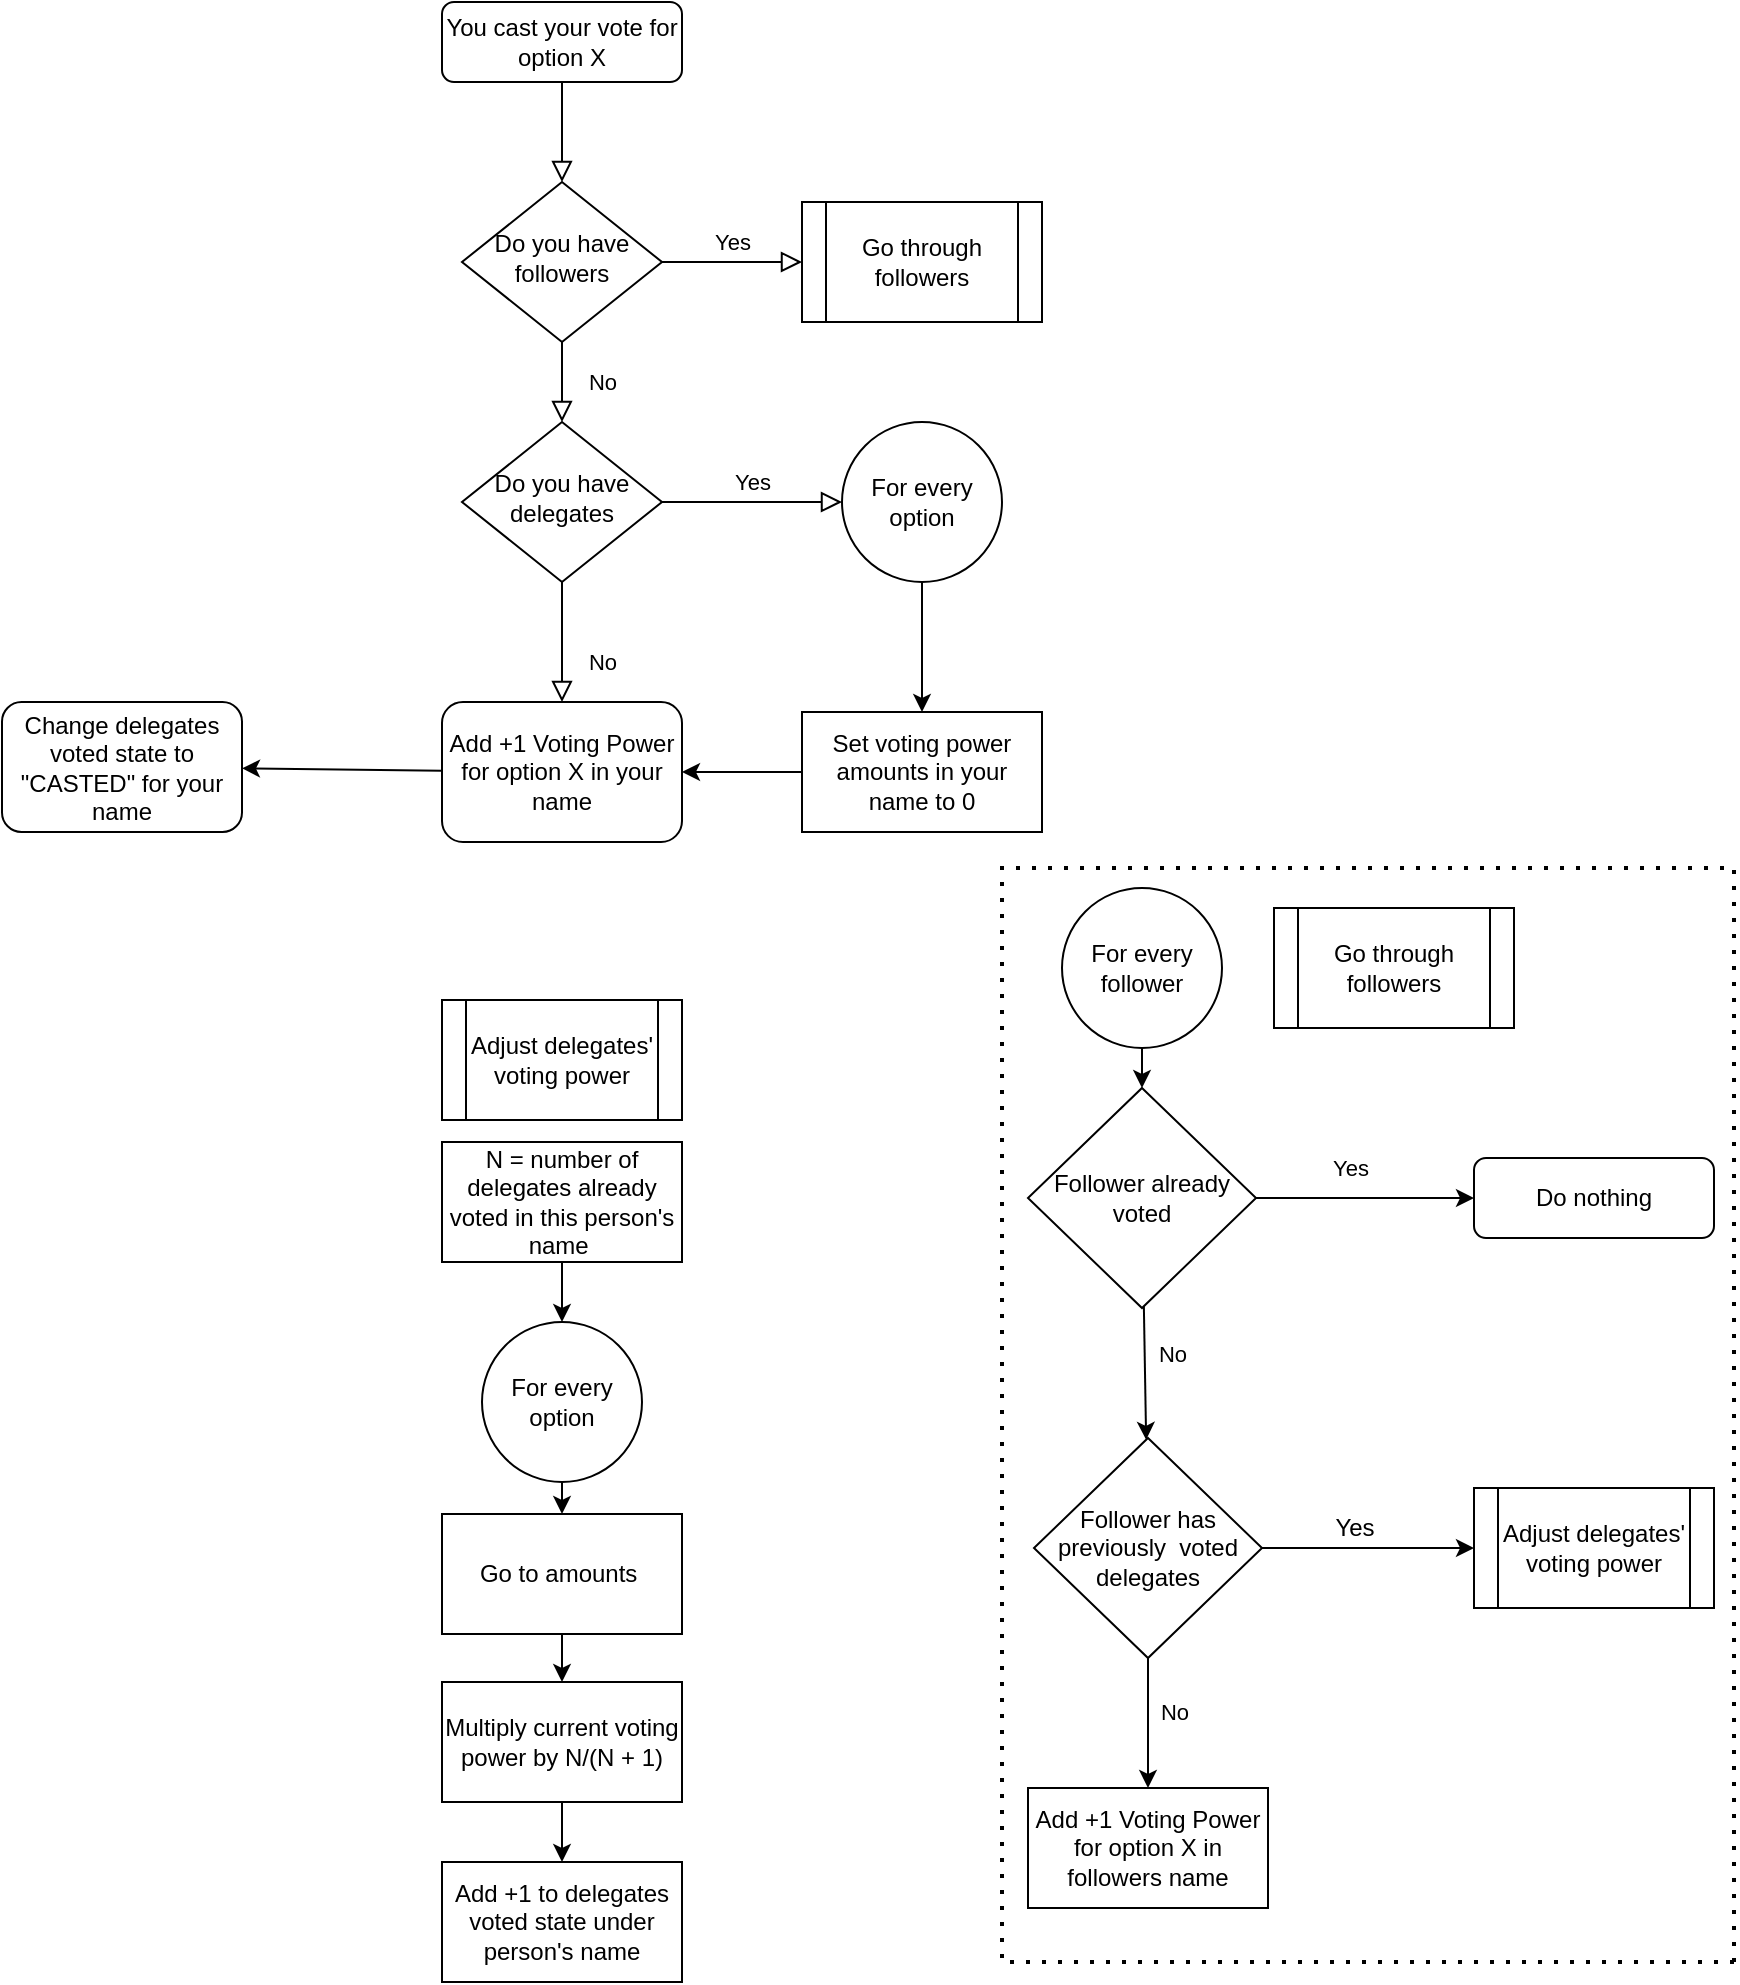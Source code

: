 <mxfile version="18.1.2" type="github" pages="2">
  <diagram id="C5RBs43oDa-KdzZeNtuy" name="Page-1">
    <mxGraphModel dx="2013" dy="694" grid="1" gridSize="10" guides="1" tooltips="1" connect="1" arrows="1" fold="1" page="1" pageScale="1" pageWidth="827" pageHeight="1169" math="0" shadow="0">
      <root>
        <mxCell id="WIyWlLk6GJQsqaUBKTNV-0" />
        <mxCell id="WIyWlLk6GJQsqaUBKTNV-1" parent="WIyWlLk6GJQsqaUBKTNV-0" />
        <mxCell id="WIyWlLk6GJQsqaUBKTNV-2" value="" style="rounded=0;html=1;jettySize=auto;orthogonalLoop=1;fontSize=11;endArrow=block;endFill=0;endSize=8;strokeWidth=1;shadow=0;labelBackgroundColor=none;edgeStyle=orthogonalEdgeStyle;" parent="WIyWlLk6GJQsqaUBKTNV-1" source="WIyWlLk6GJQsqaUBKTNV-3" target="WIyWlLk6GJQsqaUBKTNV-6" edge="1">
          <mxGeometry relative="1" as="geometry" />
        </mxCell>
        <mxCell id="WIyWlLk6GJQsqaUBKTNV-3" value="You cast your vote for option X" style="rounded=1;whiteSpace=wrap;html=1;fontSize=12;glass=0;strokeWidth=1;shadow=0;" parent="WIyWlLk6GJQsqaUBKTNV-1" vertex="1">
          <mxGeometry x="160" y="80" width="120" height="40" as="geometry" />
        </mxCell>
        <mxCell id="WIyWlLk6GJQsqaUBKTNV-4" value="No" style="rounded=0;html=1;jettySize=auto;orthogonalLoop=1;fontSize=11;endArrow=block;endFill=0;endSize=8;strokeWidth=1;shadow=0;labelBackgroundColor=none;edgeStyle=orthogonalEdgeStyle;" parent="WIyWlLk6GJQsqaUBKTNV-1" source="WIyWlLk6GJQsqaUBKTNV-6" target="WIyWlLk6GJQsqaUBKTNV-10" edge="1">
          <mxGeometry y="20" relative="1" as="geometry">
            <mxPoint as="offset" />
          </mxGeometry>
        </mxCell>
        <mxCell id="WIyWlLk6GJQsqaUBKTNV-5" value="Yes" style="edgeStyle=orthogonalEdgeStyle;rounded=0;html=1;jettySize=auto;orthogonalLoop=1;fontSize=11;endArrow=block;endFill=0;endSize=8;strokeWidth=1;shadow=0;labelBackgroundColor=none;entryX=0;entryY=0.5;entryDx=0;entryDy=0;" parent="WIyWlLk6GJQsqaUBKTNV-1" source="WIyWlLk6GJQsqaUBKTNV-6" target="5thFfPLRaguLMkFNzn1F-2" edge="1">
          <mxGeometry y="10" relative="1" as="geometry">
            <mxPoint as="offset" />
          </mxGeometry>
        </mxCell>
        <mxCell id="WIyWlLk6GJQsqaUBKTNV-6" value="Do you have followers" style="rhombus;whiteSpace=wrap;html=1;shadow=0;fontFamily=Helvetica;fontSize=12;align=center;strokeWidth=1;spacing=6;spacingTop=-4;" parent="WIyWlLk6GJQsqaUBKTNV-1" vertex="1">
          <mxGeometry x="170" y="170" width="100" height="80" as="geometry" />
        </mxCell>
        <mxCell id="WIyWlLk6GJQsqaUBKTNV-7" value="Do nothing" style="rounded=1;whiteSpace=wrap;html=1;fontSize=12;glass=0;strokeWidth=1;shadow=0;" parent="WIyWlLk6GJQsqaUBKTNV-1" vertex="1">
          <mxGeometry x="676" y="658" width="120" height="40" as="geometry" />
        </mxCell>
        <mxCell id="WIyWlLk6GJQsqaUBKTNV-8" value="No" style="rounded=0;html=1;jettySize=auto;orthogonalLoop=1;fontSize=11;endArrow=block;endFill=0;endSize=8;strokeWidth=1;shadow=0;labelBackgroundColor=none;edgeStyle=orthogonalEdgeStyle;" parent="WIyWlLk6GJQsqaUBKTNV-1" source="WIyWlLk6GJQsqaUBKTNV-10" target="WIyWlLk6GJQsqaUBKTNV-11" edge="1">
          <mxGeometry x="0.333" y="20" relative="1" as="geometry">
            <mxPoint as="offset" />
          </mxGeometry>
        </mxCell>
        <mxCell id="WIyWlLk6GJQsqaUBKTNV-9" value="Yes" style="edgeStyle=orthogonalEdgeStyle;rounded=0;html=1;jettySize=auto;orthogonalLoop=1;fontSize=11;endArrow=block;endFill=0;endSize=8;strokeWidth=1;shadow=0;labelBackgroundColor=none;entryX=0;entryY=0.5;entryDx=0;entryDy=0;" parent="WIyWlLk6GJQsqaUBKTNV-1" source="WIyWlLk6GJQsqaUBKTNV-10" target="bSfvVQ0dN8N40NeZ-Qwh-18" edge="1">
          <mxGeometry y="10" relative="1" as="geometry">
            <mxPoint as="offset" />
            <mxPoint x="320" y="330" as="targetPoint" />
          </mxGeometry>
        </mxCell>
        <mxCell id="WIyWlLk6GJQsqaUBKTNV-10" value="Do you have delegates" style="rhombus;whiteSpace=wrap;html=1;shadow=0;fontFamily=Helvetica;fontSize=12;align=center;strokeWidth=1;spacing=6;spacingTop=-4;" parent="WIyWlLk6GJQsqaUBKTNV-1" vertex="1">
          <mxGeometry x="170" y="290" width="100" height="80" as="geometry" />
        </mxCell>
        <mxCell id="bSfvVQ0dN8N40NeZ-Qwh-5" value="" style="edgeStyle=none;rounded=0;orthogonalLoop=1;jettySize=auto;html=1;shadow=0;" edge="1" parent="WIyWlLk6GJQsqaUBKTNV-1" source="WIyWlLk6GJQsqaUBKTNV-11" target="bSfvVQ0dN8N40NeZ-Qwh-4">
          <mxGeometry relative="1" as="geometry" />
        </mxCell>
        <mxCell id="WIyWlLk6GJQsqaUBKTNV-11" value="Add +1 Voting Power for option X in your name" style="rounded=1;whiteSpace=wrap;html=1;fontSize=12;glass=0;strokeWidth=1;shadow=0;" parent="WIyWlLk6GJQsqaUBKTNV-1" vertex="1">
          <mxGeometry x="160" y="430" width="120" height="70" as="geometry" />
        </mxCell>
        <mxCell id="5thFfPLRaguLMkFNzn1F-1" value="" style="edgeStyle=none;rounded=0;orthogonalLoop=1;jettySize=auto;html=1;" edge="1" parent="WIyWlLk6GJQsqaUBKTNV-1" source="5thFfPLRaguLMkFNzn1F-0" target="WIyWlLk6GJQsqaUBKTNV-7">
          <mxGeometry relative="1" as="geometry" />
        </mxCell>
        <mxCell id="5thFfPLRaguLMkFNzn1F-6" value="Yes" style="edgeLabel;html=1;align=center;verticalAlign=middle;resizable=0;points=[];" vertex="1" connectable="0" parent="5thFfPLRaguLMkFNzn1F-1">
          <mxGeometry x="-0.34" y="4" relative="1" as="geometry">
            <mxPoint x="11" y="-11" as="offset" />
          </mxGeometry>
        </mxCell>
        <mxCell id="5thFfPLRaguLMkFNzn1F-8" value="" style="edgeStyle=none;rounded=0;orthogonalLoop=1;jettySize=auto;html=1;" edge="1" parent="WIyWlLk6GJQsqaUBKTNV-1" source="5thFfPLRaguLMkFNzn1F-0" target="5thFfPLRaguLMkFNzn1F-7">
          <mxGeometry relative="1" as="geometry" />
        </mxCell>
        <mxCell id="5thFfPLRaguLMkFNzn1F-9" value="No" style="edgeLabel;html=1;align=center;verticalAlign=middle;resizable=0;points=[];" vertex="1" connectable="0" parent="5thFfPLRaguLMkFNzn1F-8">
          <mxGeometry x="-0.3" y="2" relative="1" as="geometry">
            <mxPoint x="11" as="offset" />
          </mxGeometry>
        </mxCell>
        <mxCell id="5thFfPLRaguLMkFNzn1F-0" value="Follower already voted" style="rhombus;whiteSpace=wrap;html=1;" vertex="1" parent="WIyWlLk6GJQsqaUBKTNV-1">
          <mxGeometry x="453" y="623" width="114" height="110" as="geometry" />
        </mxCell>
        <mxCell id="5thFfPLRaguLMkFNzn1F-2" value="Go through followers" style="shape=process;whiteSpace=wrap;html=1;backgroundOutline=1;" vertex="1" parent="WIyWlLk6GJQsqaUBKTNV-1">
          <mxGeometry x="340" y="180" width="120" height="60" as="geometry" />
        </mxCell>
        <mxCell id="5thFfPLRaguLMkFNzn1F-11" value="" style="edgeStyle=none;rounded=0;orthogonalLoop=1;jettySize=auto;html=1;" edge="1" parent="WIyWlLk6GJQsqaUBKTNV-1" source="5thFfPLRaguLMkFNzn1F-7" target="5thFfPLRaguLMkFNzn1F-23">
          <mxGeometry relative="1" as="geometry">
            <mxPoint x="686" y="873" as="targetPoint" />
          </mxGeometry>
        </mxCell>
        <mxCell id="5thFfPLRaguLMkFNzn1F-13" value="" style="edgeStyle=none;rounded=0;orthogonalLoop=1;jettySize=auto;html=1;" edge="1" parent="WIyWlLk6GJQsqaUBKTNV-1" source="5thFfPLRaguLMkFNzn1F-7" target="5thFfPLRaguLMkFNzn1F-12">
          <mxGeometry relative="1" as="geometry" />
        </mxCell>
        <mxCell id="5thFfPLRaguLMkFNzn1F-21" value="No" style="edgeLabel;html=1;align=center;verticalAlign=middle;resizable=0;points=[];" vertex="1" connectable="0" parent="5thFfPLRaguLMkFNzn1F-13">
          <mxGeometry x="-0.162" relative="1" as="geometry">
            <mxPoint x="13" as="offset" />
          </mxGeometry>
        </mxCell>
        <mxCell id="5thFfPLRaguLMkFNzn1F-7" value="Follower has previously&amp;nbsp; voted delegates" style="rhombus;whiteSpace=wrap;html=1;" vertex="1" parent="WIyWlLk6GJQsqaUBKTNV-1">
          <mxGeometry x="456" y="798" width="114" height="110" as="geometry" />
        </mxCell>
        <mxCell id="5thFfPLRaguLMkFNzn1F-12" value="Add +1 Voting Power for option X in followers name" style="whiteSpace=wrap;html=1;" vertex="1" parent="WIyWlLk6GJQsqaUBKTNV-1">
          <mxGeometry x="453" y="973" width="120" height="60" as="geometry" />
        </mxCell>
        <mxCell id="5thFfPLRaguLMkFNzn1F-14" value="Go through followers" style="shape=process;whiteSpace=wrap;html=1;backgroundOutline=1;" vertex="1" parent="WIyWlLk6GJQsqaUBKTNV-1">
          <mxGeometry x="576" y="533" width="120" height="60" as="geometry" />
        </mxCell>
        <mxCell id="5thFfPLRaguLMkFNzn1F-19" value="" style="endArrow=none;dashed=1;html=1;dashPattern=1 3;strokeWidth=2;rounded=0;shadow=0;" edge="1" parent="WIyWlLk6GJQsqaUBKTNV-1">
          <mxGeometry width="50" height="50" relative="1" as="geometry">
            <mxPoint x="806" y="1060" as="sourcePoint" />
            <mxPoint x="806" y="1060" as="targetPoint" />
            <Array as="points">
              <mxPoint x="440" y="1060" />
              <mxPoint x="440" y="513" />
              <mxPoint x="806" y="513" />
            </Array>
          </mxGeometry>
        </mxCell>
        <mxCell id="5thFfPLRaguLMkFNzn1F-20" value="Yes" style="text;html=1;align=center;verticalAlign=middle;resizable=0;points=[];autosize=1;strokeColor=none;fillColor=none;" vertex="1" parent="WIyWlLk6GJQsqaUBKTNV-1">
          <mxGeometry x="596" y="833" width="40" height="20" as="geometry" />
        </mxCell>
        <mxCell id="5thFfPLRaguLMkFNzn1F-23" value="Adjust delegates&#39; voting power" style="shape=process;whiteSpace=wrap;html=1;backgroundOutline=1;" vertex="1" parent="WIyWlLk6GJQsqaUBKTNV-1">
          <mxGeometry x="676" y="823" width="120" height="60" as="geometry" />
        </mxCell>
        <mxCell id="bSfvVQ0dN8N40NeZ-Qwh-1" value="Adjust delegates&#39; voting power" style="shape=process;whiteSpace=wrap;html=1;backgroundOutline=1;" vertex="1" parent="WIyWlLk6GJQsqaUBKTNV-1">
          <mxGeometry x="160" y="579" width="120" height="60" as="geometry" />
        </mxCell>
        <mxCell id="bSfvVQ0dN8N40NeZ-Qwh-12" value="" style="edgeStyle=none;rounded=0;orthogonalLoop=1;jettySize=auto;html=1;shadow=0;" edge="1" parent="WIyWlLk6GJQsqaUBKTNV-1" source="bSfvVQ0dN8N40NeZ-Qwh-2" target="bSfvVQ0dN8N40NeZ-Qwh-11">
          <mxGeometry relative="1" as="geometry" />
        </mxCell>
        <mxCell id="bSfvVQ0dN8N40NeZ-Qwh-2" value="Go to amounts&amp;nbsp;" style="rounded=0;whiteSpace=wrap;html=1;" vertex="1" parent="WIyWlLk6GJQsqaUBKTNV-1">
          <mxGeometry x="160" y="836" width="120" height="60" as="geometry" />
        </mxCell>
        <mxCell id="bSfvVQ0dN8N40NeZ-Qwh-4" value="Change delegates voted state to &quot;CASTED&quot; for your name" style="whiteSpace=wrap;html=1;rounded=1;glass=0;strokeWidth=1;shadow=0;" vertex="1" parent="WIyWlLk6GJQsqaUBKTNV-1">
          <mxGeometry x="-60" y="430" width="120" height="65" as="geometry" />
        </mxCell>
        <mxCell id="bSfvVQ0dN8N40NeZ-Qwh-8" value="" style="edgeStyle=none;rounded=0;orthogonalLoop=1;jettySize=auto;html=1;shadow=0;" edge="1" parent="WIyWlLk6GJQsqaUBKTNV-1" source="bSfvVQ0dN8N40NeZ-Qwh-7" target="5thFfPLRaguLMkFNzn1F-0">
          <mxGeometry relative="1" as="geometry" />
        </mxCell>
        <mxCell id="bSfvVQ0dN8N40NeZ-Qwh-7" value="For every follower" style="ellipse;whiteSpace=wrap;html=1;aspect=fixed;" vertex="1" parent="WIyWlLk6GJQsqaUBKTNV-1">
          <mxGeometry x="470" y="523" width="80" height="80" as="geometry" />
        </mxCell>
        <mxCell id="bSfvVQ0dN8N40NeZ-Qwh-10" value="" style="edgeStyle=none;rounded=0;orthogonalLoop=1;jettySize=auto;html=1;shadow=0;" edge="1" parent="WIyWlLk6GJQsqaUBKTNV-1" source="bSfvVQ0dN8N40NeZ-Qwh-9" target="bSfvVQ0dN8N40NeZ-Qwh-2">
          <mxGeometry relative="1" as="geometry" />
        </mxCell>
        <mxCell id="bSfvVQ0dN8N40NeZ-Qwh-9" value="For every option" style="ellipse;whiteSpace=wrap;html=1;aspect=fixed;" vertex="1" parent="WIyWlLk6GJQsqaUBKTNV-1">
          <mxGeometry x="180" y="740" width="80" height="80" as="geometry" />
        </mxCell>
        <mxCell id="bSfvVQ0dN8N40NeZ-Qwh-17" value="" style="edgeStyle=none;rounded=0;orthogonalLoop=1;jettySize=auto;html=1;shadow=0;" edge="1" parent="WIyWlLk6GJQsqaUBKTNV-1" source="bSfvVQ0dN8N40NeZ-Qwh-11" target="bSfvVQ0dN8N40NeZ-Qwh-16">
          <mxGeometry relative="1" as="geometry" />
        </mxCell>
        <mxCell id="bSfvVQ0dN8N40NeZ-Qwh-11" value="Multiply current voting power by N/(N + 1)" style="rounded=0;whiteSpace=wrap;html=1;" vertex="1" parent="WIyWlLk6GJQsqaUBKTNV-1">
          <mxGeometry x="160" y="920" width="120" height="60" as="geometry" />
        </mxCell>
        <mxCell id="bSfvVQ0dN8N40NeZ-Qwh-15" value="" style="edgeStyle=none;rounded=0;orthogonalLoop=1;jettySize=auto;html=1;shadow=0;" edge="1" parent="WIyWlLk6GJQsqaUBKTNV-1" source="bSfvVQ0dN8N40NeZ-Qwh-13" target="bSfvVQ0dN8N40NeZ-Qwh-9">
          <mxGeometry relative="1" as="geometry" />
        </mxCell>
        <mxCell id="bSfvVQ0dN8N40NeZ-Qwh-13" value="N = number of delegates already voted in this person&#39;s name&amp;nbsp;" style="rounded=0;whiteSpace=wrap;html=1;" vertex="1" parent="WIyWlLk6GJQsqaUBKTNV-1">
          <mxGeometry x="160" y="650" width="120" height="60" as="geometry" />
        </mxCell>
        <mxCell id="bSfvVQ0dN8N40NeZ-Qwh-16" value="Add +1 to delegates voted state under person&#39;s name" style="whiteSpace=wrap;html=1;rounded=0;" vertex="1" parent="WIyWlLk6GJQsqaUBKTNV-1">
          <mxGeometry x="160" y="1010" width="120" height="60" as="geometry" />
        </mxCell>
        <mxCell id="bSfvVQ0dN8N40NeZ-Qwh-20" value="" style="edgeStyle=none;rounded=0;orthogonalLoop=1;jettySize=auto;html=1;shadow=0;" edge="1" parent="WIyWlLk6GJQsqaUBKTNV-1" source="bSfvVQ0dN8N40NeZ-Qwh-18" target="bSfvVQ0dN8N40NeZ-Qwh-19">
          <mxGeometry relative="1" as="geometry" />
        </mxCell>
        <mxCell id="bSfvVQ0dN8N40NeZ-Qwh-18" value="For every option" style="ellipse;whiteSpace=wrap;html=1;aspect=fixed;" vertex="1" parent="WIyWlLk6GJQsqaUBKTNV-1">
          <mxGeometry x="360" y="290" width="80" height="80" as="geometry" />
        </mxCell>
        <mxCell id="bSfvVQ0dN8N40NeZ-Qwh-21" value="" style="edgeStyle=none;rounded=0;orthogonalLoop=1;jettySize=auto;html=1;shadow=0;" edge="1" parent="WIyWlLk6GJQsqaUBKTNV-1" source="bSfvVQ0dN8N40NeZ-Qwh-19" target="WIyWlLk6GJQsqaUBKTNV-11">
          <mxGeometry relative="1" as="geometry" />
        </mxCell>
        <mxCell id="bSfvVQ0dN8N40NeZ-Qwh-19" value="Set voting power amounts in your name to 0" style="whiteSpace=wrap;html=1;" vertex="1" parent="WIyWlLk6GJQsqaUBKTNV-1">
          <mxGeometry x="340" y="435" width="120" height="60" as="geometry" />
        </mxCell>
      </root>
    </mxGraphModel>
  </diagram>
  <diagram id="eGI5bNut9ad0A6qUrTz2" name="Page-2">
    <mxGraphModel dx="1186" dy="694" grid="1" gridSize="10" guides="1" tooltips="1" connect="1" arrows="1" fold="1" page="1" pageScale="1" pageWidth="827" pageHeight="1169" math="0" shadow="0">
      <root>
        <mxCell id="0" />
        <mxCell id="1" parent="0" />
      </root>
    </mxGraphModel>
  </diagram>
</mxfile>
